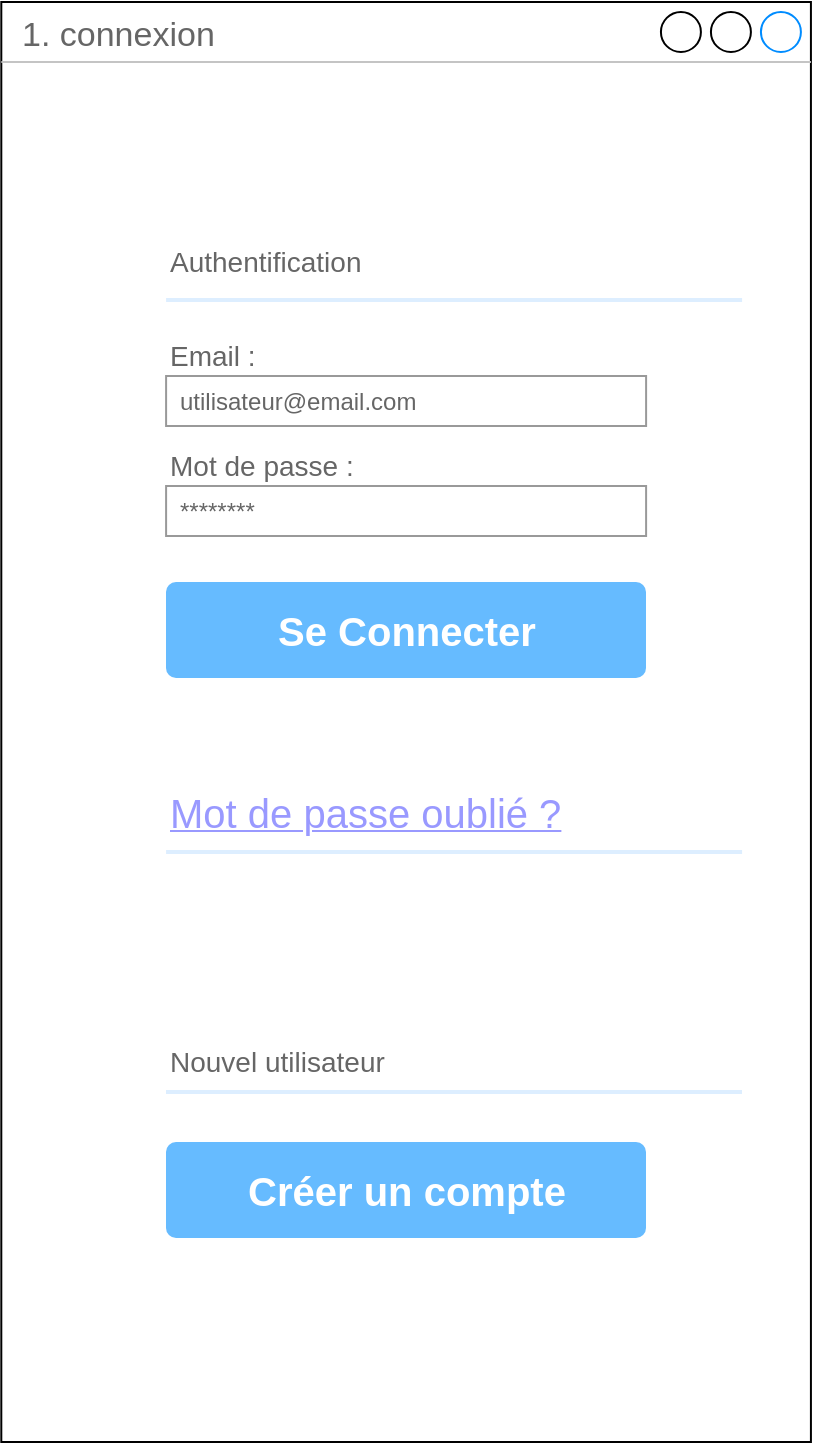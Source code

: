 <mxfile version="15.5.4" type="embed" pages="11"><diagram name="1. connexion" id="2cc2dc42-3aac-f2a9-1cec-7a8b7cbee084"><mxGraphModel dx="1366" dy="794" grid="1" gridSize="10" guides="1" tooltips="1" connect="1" arrows="1" fold="1" page="1" pageScale="1" pageWidth="1100" pageHeight="850" background="none" math="0" shadow="0"><root><mxCell id="0"/><mxCell id="1" parent="0"/><mxCell id="15" value="1. connexion" style="strokeWidth=1;shadow=0;dashed=0;align=center;html=1;shape=mxgraph.mockup.containers.window;align=left;verticalAlign=top;spacingLeft=8;strokeColor2=#008cff;strokeColor3=#c4c4c4;fontColor=#666666;mainText=;fontSize=17;labelBackgroundColor=none;aspect=fixed;" parent="1" vertex="1"><mxGeometry x="323.65" y="10" width="404.81" height="720" as="geometry"/></mxCell><mxCell id="16" value="&lt;font style=&quot;font-size: 14px;&quot;&gt;Authentification&lt;/font&gt;" style="strokeWidth=1;shadow=0;dashed=0;align=center;html=1;shape=mxgraph.mockup.forms.anchor;fontSize=14;fontColor=#666666;align=left;resizeWidth=1;spacingLeft=0;" parent="1" vertex="1"><mxGeometry x="406.05" y="130" width="160" height="20" as="geometry"/></mxCell><mxCell id="17" value="" style="shape=line;strokeColor=#ddeeff;strokeWidth=2;html=1;resizeWidth=1;" parent="1" vertex="1"><mxGeometry x="406.05" y="154" width="288.0" height="10" as="geometry"/></mxCell><mxCell id="18" value="Email :" style="strokeWidth=1;shadow=0;dashed=0;align=center;html=1;shape=mxgraph.mockup.forms.anchor;fontSize=14;fontColor=#666666;align=left;resizeWidth=1;spacingLeft=0;" parent="1" vertex="1"><mxGeometry x="406.05" y="177" width="160" height="20" as="geometry"/></mxCell><mxCell id="19" value="utilisateur@email.com" style="strokeWidth=1;shadow=0;dashed=0;align=center;html=1;shape=mxgraph.mockup.forms.rrect;rSize=0;strokeColor=#999999;fontColor=#666666;align=left;spacingLeft=5;resizeWidth=1;" parent="1" vertex="1"><mxGeometry x="406.05" y="197" width="240" height="25" as="geometry"/></mxCell><mxCell id="20" value="Mot de passe :" style="strokeWidth=1;shadow=0;dashed=0;align=center;html=1;shape=mxgraph.mockup.forms.anchor;fontSize=14;fontColor=#666666;align=left;resizeWidth=1;spacingLeft=0;" parent="1" vertex="1"><mxGeometry x="406.05" y="232" width="160" height="20" as="geometry"/></mxCell><mxCell id="21" value="********" style="strokeWidth=1;shadow=0;dashed=0;align=center;html=1;shape=mxgraph.mockup.forms.rrect;rSize=0;strokeColor=#999999;fontColor=#666666;align=left;spacingLeft=5;resizeWidth=1;" parent="1" vertex="1"><mxGeometry x="406.05" y="252" width="240" height="25" as="geometry"/></mxCell><mxCell id="22" value="&lt;font style=&quot;font-size: 20px&quot;&gt;Se Connecter&lt;/font&gt;" style="strokeWidth=1;shadow=0;dashed=0;align=center;html=1;shape=mxgraph.mockup.forms.rrect;rSize=5;strokeColor=none;fontColor=#ffffff;fillColor=#66bbff;fontSize=16;fontStyle=1;" parent="1" vertex="1"><mxGeometry x="406" y="300" width="240" height="48" as="geometry"/></mxCell><mxCell id="23" value="&lt;font style=&quot;font-size: 20px&quot;&gt;Mot de passe oublié ?&lt;/font&gt;" style="strokeWidth=1;shadow=0;dashed=0;align=center;html=1;shape=mxgraph.mockup.forms.anchor;fontSize=14;fontColor=#9999ff;align=left;spacingLeft=0;fontStyle=4;resizeWidth=1;" parent="1" vertex="1"><mxGeometry x="406.05" y="405" width="240" height="20" as="geometry"/></mxCell><mxCell id="24" value="" style="shape=line;strokeColor=#ddeeff;strokeWidth=2;html=1;resizeWidth=1;" parent="1" vertex="1"><mxGeometry x="406.05" y="430" width="288.0" height="10" as="geometry"/></mxCell><mxCell id="25" value="Nouvel utilisateur" style="strokeWidth=1;shadow=0;dashed=0;align=center;html=1;shape=mxgraph.mockup.forms.anchor;fontSize=14;fontColor=#666666;align=left;spacingLeft=0;resizeWidth=1;" parent="1" vertex="1"><mxGeometry x="406.05" y="530" width="240" height="20" as="geometry"/></mxCell><mxCell id="26" value="&lt;font style=&quot;font-size: 20px&quot;&gt;Créer un compte&lt;/font&gt;" style="strokeWidth=1;shadow=0;dashed=0;align=center;html=1;shape=mxgraph.mockup.forms.rrect;rSize=5;strokeColor=none;fontColor=#ffffff;fillColor=#66bbff;fontSize=16;fontStyle=1;" parent="1" vertex="1"><mxGeometry x="406" y="580" width="240" height="48" as="geometry"/></mxCell><mxCell id="9K-57Y8DtEjR14jrUzWZ-26" value="" style="shape=line;strokeColor=#ddeeff;strokeWidth=2;html=1;resizeWidth=1;" parent="1" vertex="1"><mxGeometry x="406" y="550" width="288.0" height="10" as="geometry"/></mxCell></root></mxGraphModel></diagram><diagram name="1.1 connexion mot de passe oublié" id="4iPZAgOdz_aABJl1WM38"><mxGraphModel dx="1366" dy="794" grid="1" gridSize="10" guides="1" tooltips="1" connect="1" arrows="1" fold="1" page="1" pageScale="1" pageWidth="1100" pageHeight="850" background="none" math="0" shadow="0"><root><mxCell id="VU6T0Y7Y-3jl6aKl-pnd-0"/><mxCell id="VU6T0Y7Y-3jl6aKl-pnd-1" parent="VU6T0Y7Y-3jl6aKl-pnd-0"/><mxCell id="mNFM3v5KTQr4_x_lq6xK-0" value="1.1 connexion mot de passe oublié" style="strokeWidth=1;shadow=0;dashed=0;align=center;html=1;shape=mxgraph.mockup.containers.window;align=left;verticalAlign=top;spacingLeft=8;strokeColor2=#008cff;strokeColor3=#c4c4c4;fontColor=#666666;mainText=;fontSize=17;labelBackgroundColor=none;aspect=fixed;" parent="VU6T0Y7Y-3jl6aKl-pnd-1" vertex="1"><mxGeometry x="323.65" y="10" width="404.81" height="720" as="geometry"/></mxCell><mxCell id="VU6T0Y7Y-3jl6aKl-pnd-3" value="Réinitialisation de votre mot passe" style="strokeWidth=1;shadow=0;dashed=0;align=center;html=1;shape=mxgraph.mockup.forms.anchor;fontSize=14;fontColor=#666666;align=left;resizeWidth=1;spacingLeft=0;" parent="VU6T0Y7Y-3jl6aKl-pnd-1" vertex="1"><mxGeometry x="406.05" y="130" width="160" height="20" as="geometry"/></mxCell><mxCell id="VU6T0Y7Y-3jl6aKl-pnd-4" value="" style="shape=line;strokeColor=#ddeeff;strokeWidth=2;html=1;resizeWidth=1;" parent="VU6T0Y7Y-3jl6aKl-pnd-1" vertex="1"><mxGeometry x="406.05" y="154" width="288.0" height="10" as="geometry"/></mxCell><mxCell id="VU6T0Y7Y-3jl6aKl-pnd-5" value="Email :" style="strokeWidth=1;shadow=0;dashed=0;align=center;html=1;shape=mxgraph.mockup.forms.anchor;fontSize=14;fontColor=#666666;align=left;resizeWidth=1;spacingLeft=0;" parent="VU6T0Y7Y-3jl6aKl-pnd-1" vertex="1"><mxGeometry x="406.05" y="177" width="160" height="20" as="geometry"/></mxCell><mxCell id="VU6T0Y7Y-3jl6aKl-pnd-6" value="utilisateur@email.com" style="strokeWidth=1;shadow=0;dashed=0;align=center;html=1;shape=mxgraph.mockup.forms.rrect;rSize=0;strokeColor=#999999;fontColor=#666666;align=left;spacingLeft=5;resizeWidth=1;" parent="VU6T0Y7Y-3jl6aKl-pnd-1" vertex="1"><mxGeometry x="406.05" y="197" width="249.6" height="26" as="geometry"/></mxCell><mxCell id="VU6T0Y7Y-3jl6aKl-pnd-7" value="Nouveau mot de passe :" style="strokeWidth=1;shadow=0;dashed=0;align=center;html=1;shape=mxgraph.mockup.forms.anchor;fontSize=14;fontColor=#666666;align=left;resizeWidth=1;spacingLeft=0;" parent="VU6T0Y7Y-3jl6aKl-pnd-1" vertex="1"><mxGeometry x="406.05" y="247" width="160" height="21" as="geometry"/></mxCell><mxCell id="VU6T0Y7Y-3jl6aKl-pnd-8" value="********" style="strokeWidth=1;shadow=0;dashed=0;align=center;html=1;shape=mxgraph.mockup.forms.rrect;rSize=0;strokeColor=#999999;fontColor=#666666;align=left;spacingLeft=5;resizeWidth=1;" parent="VU6T0Y7Y-3jl6aKl-pnd-1" vertex="1"><mxGeometry x="406.05" y="267" width="249.23" height="27" as="geometry"/></mxCell><mxCell id="VU6T0Y7Y-3jl6aKl-pnd-9" value="Réinitialiser mot de passe" style="strokeWidth=1;shadow=0;dashed=0;align=center;html=1;shape=mxgraph.mockup.forms.rrect;rSize=5;strokeColor=none;fontColor=#ffffff;fillColor=#66bbff;fontSize=19;fontStyle=1;" parent="VU6T0Y7Y-3jl6aKl-pnd-1" vertex="1"><mxGeometry x="406.05" y="445" width="251.79" height="32" as="geometry"/></mxCell><mxCell id="VU6T0Y7Y-3jl6aKl-pnd-14" value="********" style="strokeWidth=1;shadow=0;dashed=0;align=center;html=1;shape=mxgraph.mockup.forms.rrect;rSize=0;strokeColor=#999999;fontColor=#666666;align=left;spacingLeft=5;resizeWidth=1;" parent="VU6T0Y7Y-3jl6aKl-pnd-1" vertex="1"><mxGeometry x="406.05" y="345" width="249.23" height="27" as="geometry"/></mxCell><mxCell id="VU6T0Y7Y-3jl6aKl-pnd-15" value="Confirmez nouveau mot de passe :" style="strokeWidth=1;shadow=0;dashed=0;align=center;html=1;shape=mxgraph.mockup.forms.anchor;fontSize=14;fontColor=#666666;align=left;resizeWidth=1;spacingLeft=0;" parent="VU6T0Y7Y-3jl6aKl-pnd-1" vertex="1"><mxGeometry x="406.05" y="325" width="160" height="21" as="geometry"/></mxCell></root></mxGraphModel></diagram><diagram name="1.2 connexion création de compte" id="8xFSvD0aIxnqieJJlEq7"><mxGraphModel dx="1366" dy="794" grid="1" gridSize="10" guides="1" tooltips="1" connect="1" arrows="1" fold="1" page="1" pageScale="1" pageWidth="1100" pageHeight="850" background="none" math="0" shadow="0"><root><mxCell id="4bkz7fjgMvuUST8J8lVn-0"/><mxCell id="4bkz7fjgMvuUST8J8lVn-1" parent="4bkz7fjgMvuUST8J8lVn-0"/><mxCell id="Aho17vHZLD1N2PuDT7_U-0" value="1.1 connexion mot de passe oublié" style="strokeWidth=1;shadow=0;dashed=0;align=center;html=1;shape=mxgraph.mockup.containers.window;align=left;verticalAlign=top;spacingLeft=8;strokeColor2=#008cff;strokeColor3=#c4c4c4;fontColor=#666666;mainText=;fontSize=17;labelBackgroundColor=none;aspect=fixed;" parent="4bkz7fjgMvuUST8J8lVn-1" vertex="1"><mxGeometry x="323.64" y="40" width="404.81" height="720" as="geometry"/></mxCell><mxCell id="4bkz7fjgMvuUST8J8lVn-3" value="Création d'un nouveau compte utilisateur" style="strokeWidth=1;shadow=0;dashed=0;align=center;html=1;shape=mxgraph.mockup.forms.anchor;fontSize=14;fontColor=#666666;align=left;resizeWidth=1;spacingLeft=0;" parent="4bkz7fjgMvuUST8J8lVn-1" vertex="1"><mxGeometry x="406.05" y="130" width="160" height="20" as="geometry"/></mxCell><mxCell id="4bkz7fjgMvuUST8J8lVn-4" value="" style="shape=line;strokeColor=#ddeeff;strokeWidth=2;html=1;resizeWidth=1;" parent="4bkz7fjgMvuUST8J8lVn-1" vertex="1"><mxGeometry x="406.05" y="154" width="288.0" height="10" as="geometry"/></mxCell><mxCell id="4bkz7fjgMvuUST8J8lVn-5" value="Email :" style="strokeWidth=1;shadow=0;dashed=0;align=center;html=1;shape=mxgraph.mockup.forms.anchor;fontSize=14;fontColor=#666666;align=left;resizeWidth=1;spacingLeft=0;" parent="4bkz7fjgMvuUST8J8lVn-1" vertex="1"><mxGeometry x="406.05" y="177" width="160" height="20" as="geometry"/></mxCell><mxCell id="4bkz7fjgMvuUST8J8lVn-6" value="utilisateur@email.com" style="strokeWidth=1;shadow=0;dashed=0;align=center;html=1;shape=mxgraph.mockup.forms.rrect;rSize=0;strokeColor=#999999;fontColor=#666666;align=left;spacingLeft=5;resizeWidth=1;" parent="4bkz7fjgMvuUST8J8lVn-1" vertex="1"><mxGeometry x="406.05" y="197" width="240" height="25" as="geometry"/></mxCell><mxCell id="4bkz7fjgMvuUST8J8lVn-7" value="Nom :" style="strokeWidth=1;shadow=0;dashed=0;align=center;html=1;shape=mxgraph.mockup.forms.anchor;fontSize=14;fontColor=#666666;align=left;resizeWidth=1;spacingLeft=0;" parent="4bkz7fjgMvuUST8J8lVn-1" vertex="1"><mxGeometry x="406.05" y="232" width="160" height="20" as="geometry"/></mxCell><mxCell id="4bkz7fjgMvuUST8J8lVn-8" value="Nom_Utilisateur" style="strokeWidth=1;shadow=0;dashed=0;align=center;html=1;shape=mxgraph.mockup.forms.rrect;rSize=0;strokeColor=#999999;fontColor=#666666;align=left;spacingLeft=5;resizeWidth=1;" parent="4bkz7fjgMvuUST8J8lVn-1" vertex="1"><mxGeometry x="406.05" y="252" width="240" height="25" as="geometry"/></mxCell><mxCell id="4bkz7fjgMvuUST8J8lVn-10" value="Prénom_Utilisateur" style="strokeWidth=1;shadow=0;dashed=0;align=center;html=1;shape=mxgraph.mockup.forms.rrect;rSize=0;strokeColor=#999999;fontColor=#666666;align=left;spacingLeft=5;resizeWidth=1;" parent="4bkz7fjgMvuUST8J8lVn-1" vertex="1"><mxGeometry x="406.05" y="310" width="240" height="25" as="geometry"/></mxCell><mxCell id="4bkz7fjgMvuUST8J8lVn-11" value="Prénom :" style="strokeWidth=1;shadow=0;dashed=0;align=center;html=1;shape=mxgraph.mockup.forms.anchor;fontSize=14;fontColor=#666666;align=left;resizeWidth=1;spacingLeft=0;" parent="4bkz7fjgMvuUST8J8lVn-1" vertex="1"><mxGeometry x="406.05" y="290" width="160" height="20" as="geometry"/></mxCell><mxCell id="4bkz7fjgMvuUST8J8lVn-13" value="&lt;font style=&quot;font-size: 20px&quot;&gt;Créer un compte&lt;/font&gt;" style="strokeWidth=1;shadow=0;dashed=0;align=center;html=1;shape=mxgraph.mockup.forms.rrect;rSize=5;strokeColor=none;fontColor=#ffffff;fillColor=#66bbff;fontSize=16;fontStyle=1;" parent="4bkz7fjgMvuUST8J8lVn-1" vertex="1"><mxGeometry x="406.05" y="570" width="235" height="47" as="geometry"/></mxCell><mxCell id="4bkz7fjgMvuUST8J8lVn-15" value="********" style="strokeWidth=1;shadow=0;dashed=0;align=center;html=1;shape=mxgraph.mockup.forms.rrect;rSize=0;strokeColor=#999999;fontColor=#666666;align=left;spacingLeft=5;resizeWidth=1;" parent="4bkz7fjgMvuUST8J8lVn-1" vertex="1"><mxGeometry x="406.05" y="426.5" width="240" height="25" as="geometry"/></mxCell><mxCell id="4bkz7fjgMvuUST8J8lVn-16" value="Confirmez mot de passe :" style="strokeWidth=1;shadow=0;dashed=0;align=center;html=1;shape=mxgraph.mockup.forms.anchor;fontSize=14;fontColor=#666666;align=left;resizeWidth=1;spacingLeft=0;" parent="4bkz7fjgMvuUST8J8lVn-1" vertex="1"><mxGeometry x="406.05" y="406.5" width="160" height="20" as="geometry"/></mxCell><mxCell id="4bkz7fjgMvuUST8J8lVn-17" value="********" style="strokeWidth=1;shadow=0;dashed=0;align=center;html=1;shape=mxgraph.mockup.forms.rrect;rSize=0;strokeColor=#999999;fontColor=#666666;align=left;spacingLeft=5;resizeWidth=1;" parent="4bkz7fjgMvuUST8J8lVn-1" vertex="1"><mxGeometry x="406.05" y="368.5" width="240" height="25" as="geometry"/></mxCell><mxCell id="4bkz7fjgMvuUST8J8lVn-18" value="Mot de passe :" style="strokeWidth=1;shadow=0;dashed=0;align=center;html=1;shape=mxgraph.mockup.forms.anchor;fontSize=14;fontColor=#666666;align=left;resizeWidth=1;spacingLeft=0;" parent="4bkz7fjgMvuUST8J8lVn-1" vertex="1"><mxGeometry x="406.05" y="348.5" width="160" height="20" as="geometry"/></mxCell><mxCell id="deZI9XHjXmOvTDK64Z3D-6" value="Élève" style="shape=ellipse;rSize=0;fillColor=#eeeeee;strokeColor=#999999;gradientColor=#cccccc;html=1;align=left;spacingLeft=4;fontSize=17;fontColor=#666666;labelPosition=right;" parent="4bkz7fjgMvuUST8J8lVn-1" vertex="1"><mxGeometry x="414.05" y="487.5" width="15" height="15" as="geometry"/></mxCell><mxCell id="deZI9XHjXmOvTDK64Z3D-7" value="Tuteur" style="shape=ellipse;rSize=0;fillColor=#eeeeee;strokeColor=#999999;gradientColor=#cccccc;html=1;align=left;spacingLeft=4;fontSize=17;fontColor=#666666;labelPosition=right;" parent="4bkz7fjgMvuUST8J8lVn-1" vertex="1"><mxGeometry x="414.05" y="517.5" width="15" height="15" as="geometry"/></mxCell></root></mxGraphModel></diagram><diagram name="2. tableau de bord" id="iXh7SlRufSBfUGD5yu6K"><mxGraphModel dx="1366" dy="794" grid="1" gridSize="10" guides="1" tooltips="1" connect="1" arrows="1" fold="1" page="1" pageScale="1" pageWidth="1100" pageHeight="850" background="none" math="0" shadow="0"><root><mxCell id="nj5yZ6E_mY4URYtarcAv-0"/><mxCell id="nj5yZ6E_mY4URYtarcAv-1" parent="nj5yZ6E_mY4URYtarcAv-0"/><mxCell id="dlmd5ZFg3xpV6fmveLe_-0" value="2. tableau de bord" style="strokeWidth=1;shadow=0;dashed=0;align=center;html=1;shape=mxgraph.mockup.containers.window;align=left;verticalAlign=top;spacingLeft=8;strokeColor2=#008cff;strokeColor3=#c4c4c4;fontColor=#666666;mainText=;fontSize=17;labelBackgroundColor=none;aspect=fixed;" parent="nj5yZ6E_mY4URYtarcAv-1" vertex="1"><mxGeometry x="323.64" y="40" width="404.81" height="720" as="geometry"/></mxCell><mxCell id="nj5yZ6E_mY4URYtarcAv-28" value="&lt;div&gt;&lt;span style=&quot;color: rgb(102 , 102 , 102) ; font-size: 17px&quot;&gt;- tâche n°1&lt;/span&gt;&lt;/div&gt;&lt;span style=&quot;color: rgb(102 , 102 , 102) ; font-size: 17px&quot;&gt;&lt;div&gt;&lt;span&gt;- tâche n°2&lt;/span&gt;&lt;/div&gt;&lt;/span&gt;&lt;span style=&quot;color: rgb(102 , 102 , 102) ; font-size: 17px&quot;&gt;&lt;div&gt;&lt;span&gt;- tâche n°3&lt;/span&gt;&lt;/div&gt;&lt;/span&gt;" style="strokeWidth=1;shadow=0;dashed=0;align=center;html=1;shape=mxgraph.mockup.forms.rrect;rSize=0;strokeColor=#999999;fillColor=#ffffff;" parent="nj5yZ6E_mY4URYtarcAv-1" vertex="1"><mxGeometry x="368.02" y="230" width="318.75" height="140" as="geometry"/></mxCell><mxCell id="nj5yZ6E_mY4URYtarcAv-29" value="Récapitulatif des tâches" style="strokeWidth=1;shadow=0;dashed=0;align=center;html=1;shape=mxgraph.mockup.forms.rrect;rSize=0;strokeColor=#999999;fontColor=#008cff;fontSize=17;fillColor=#ffffff;resizeWidth=1;" parent="nj5yZ6E_mY4URYtarcAv-28" vertex="1"><mxGeometry width="318.75" height="30" relative="1" as="geometry"/></mxCell><mxCell id="nj5yZ6E_mY4URYtarcAv-30" value="" style="strokeWidth=1;shadow=0;dashed=0;align=center;html=1;shape=mxgraph.mockup.forms.anchor;fontSize=17;fontColor=#666666;align=left;spacingLeft=5;resizeWidth=1;" parent="nj5yZ6E_mY4URYtarcAv-28" vertex="1"><mxGeometry width="318.75" height="20" relative="1" as="geometry"><mxPoint y="30" as="offset"/></mxGeometry></mxCell><mxCell id="nj5yZ6E_mY4URYtarcAv-39" value="&lt;span style=&quot;color: rgb(102 , 102 , 102) ; font-size: 17px ; text-align: left&quot;&gt;- date n°1 : évènement n°1&lt;br&gt;&lt;/span&gt;&lt;span style=&quot;color: rgb(102 , 102 , 102) ; font-size: 17px ; text-align: left&quot;&gt;- date n°2 : évènement n°2&lt;br&gt;&lt;/span&gt;&lt;span style=&quot;color: rgb(102 , 102 , 102) ; font-size: 17px ; text-align: left&quot;&gt;- date n°3 : évènement n°3&lt;br&gt;&lt;/span&gt;&lt;span style=&quot;color: rgb(102 , 102 , 102) ; font-size: 17px ; text-align: left&quot;&gt;- date n°4 : évènement n°4&lt;br&gt;&lt;/span&gt;&lt;span style=&quot;color: rgb(102 , 102 , 102) ; font-size: 17px ; text-align: left&quot;&gt;- date n°5 : évènement n°5&lt;/span&gt;&lt;span style=&quot;color: rgb(102 , 102 , 102) ; font-size: 17px ; text-align: left&quot;&gt;&lt;br&gt;&lt;/span&gt;" style="strokeWidth=1;shadow=0;dashed=0;align=center;html=1;shape=mxgraph.mockup.forms.rrect;rSize=0;strokeColor=#999999;fillColor=#ffffff;" parent="nj5yZ6E_mY4URYtarcAv-1" vertex="1"><mxGeometry x="368.02" y="480" width="318.75" height="170" as="geometry"/></mxCell><mxCell id="nj5yZ6E_mY4URYtarcAv-40" value="Liste des évènements prochains" style="strokeWidth=1;shadow=0;dashed=0;align=center;html=1;shape=mxgraph.mockup.forms.rrect;rSize=0;strokeColor=#999999;fontColor=#008cff;fontSize=17;fillColor=#ffffff;resizeWidth=1;" parent="nj5yZ6E_mY4URYtarcAv-39" vertex="1"><mxGeometry width="318.75" height="30" relative="1" as="geometry"/></mxCell><mxCell id="nj5yZ6E_mY4URYtarcAv-47" value="Nombre de Messages non lus : X" style="strokeWidth=1;shadow=0;dashed=0;align=center;html=1;shape=mxgraph.mockup.text.textBox;fontColor=#666666;align=left;fontSize=17;spacingLeft=4;spacingTop=-3;strokeColor=#666666;mainText=" parent="nj5yZ6E_mY4URYtarcAv-1" vertex="1"><mxGeometry x="367.395" y="99" width="320" height="30" as="geometry"/></mxCell><mxCell id="g4JBPiWxoflAO1-HNlbs-0" value="&lt;span style=&quot;font-size: 20px;&quot;&gt;Gestionnaire de tâches&lt;/span&gt;" style="strokeWidth=1;shadow=0;dashed=0;align=center;html=1;shape=mxgraph.mockup.forms.rrect;rSize=5;strokeColor=none;fontColor=#ffffff;fillColor=#66bbff;fontSize=20;fontStyle=1;" parent="nj5yZ6E_mY4URYtarcAv-1" vertex="1"><mxGeometry x="366.04" y="385" width="322.71" height="50" as="geometry"/></mxCell><mxCell id="g4JBPiWxoflAO1-HNlbs-1" value="&lt;span style=&quot;font-size: 20px;&quot;&gt;Calendrier&lt;/span&gt;" style="strokeWidth=1;shadow=0;dashed=0;align=center;html=1;shape=mxgraph.mockup.forms.rrect;rSize=5;strokeColor=none;fontColor=#ffffff;fillColor=#66bbff;fontSize=20;fontStyle=1;" parent="nj5yZ6E_mY4URYtarcAv-1" vertex="1"><mxGeometry x="367.415" y="660" width="319.96" height="50" as="geometry"/></mxCell><mxCell id="g4JBPiWxoflAO1-HNlbs-2" value="&lt;span style=&quot;font-size: 20px;&quot;&gt;Chat&lt;/span&gt;" style="strokeWidth=1;shadow=0;dashed=0;align=center;html=1;shape=mxgraph.mockup.forms.rrect;rSize=5;strokeColor=none;fontColor=#ffffff;fillColor=#66bbff;fontSize=20;fontStyle=1;" parent="nj5yZ6E_mY4URYtarcAv-1" vertex="1"><mxGeometry x="367.395" y="139" width="320" height="40" as="geometry"/></mxCell></root></mxGraphModel></diagram><diagram name="3.0.1 chat - accéder historique de conversation" id="VlyIOOywkk0c5qDVXT3I"><mxGraphModel dx="1366" dy="794" grid="1" gridSize="10" guides="1" tooltips="1" connect="1" arrows="1" fold="1" page="1" pageScale="1" pageWidth="1100" pageHeight="850" background="none" math="0" shadow="0"><root><mxCell id="AkllYCs8sCAKixBuuAVC-0"/><mxCell id="AkllYCs8sCAKixBuuAVC-1" parent="AkllYCs8sCAKixBuuAVC-0"/><mxCell id="F4wcy4h1R8WDaGpGN8Lb-0" value="3.0.1 chat - accéder historique de conversation" style="strokeWidth=1;shadow=0;dashed=0;align=center;html=1;shape=mxgraph.mockup.containers.window;align=left;verticalAlign=top;spacingLeft=8;strokeColor2=#008cff;strokeColor3=#c4c4c4;fontColor=#666666;mainText=;fontSize=17;labelBackgroundColor=none;aspect=fixed;" parent="AkllYCs8sCAKixBuuAVC-1" vertex="1"><mxGeometry x="323.64" y="40" width="404.81" height="720" as="geometry"/></mxCell><mxCell id="AkllYCs8sCAKixBuuAVC-20" value="" style="strokeWidth=1;shadow=0;dashed=0;align=center;html=1;shape=mxgraph.mockup.rrect;rSize=10;strokeColor=#666666;" parent="AkllYCs8sCAKixBuuAVC-1" vertex="1"><mxGeometry x="323.64" y="70" width="406.36" height="70" as="geometry"/></mxCell><mxCell id="AkllYCs8sCAKixBuuAVC-21" value="&lt;font face=&quot;Open Sans&quot; data-font-src=&quot;https://fonts.googleapis.com/css?family=Open+Sans&quot;&gt;Chat 2&lt;/font&gt;" style="strokeColor=inherit;fillColor=inherit;gradientColor=inherit;strokeWidth=1;shadow=0;dashed=0;align=center;html=1;shape=mxgraph.mockup.rrect;rSize=0;fontSize=17;fontColor=#666666;fontStyle=1;resizeWidth=1;" parent="AkllYCs8sCAKixBuuAVC-20" vertex="1"><mxGeometry width="406.36" height="70" relative="1" as="geometry"><mxPoint y="70" as="offset"/></mxGeometry></mxCell><mxCell id="AkllYCs8sCAKixBuuAVC-22" value="&lt;font face=&quot;Open Sans&quot; data-font-src=&quot;https://fonts.googleapis.com/css?family=Open+Sans&quot;&gt;Chat 3&lt;/font&gt;" style="strokeColor=inherit;fillColor=inherit;gradientColor=inherit;strokeWidth=1;shadow=0;dashed=0;align=center;html=1;shape=mxgraph.mockup.rrect;rSize=0;fontSize=17;fontColor=#666666;fontStyle=1;resizeWidth=1;" parent="AkllYCs8sCAKixBuuAVC-20" vertex="1"><mxGeometry width="406.36" height="70" relative="1" as="geometry"><mxPoint y="140" as="offset"/></mxGeometry></mxCell><mxCell id="AkllYCs8sCAKixBuuAVC-23" value="&lt;font face=&quot;Open Sans&quot; data-font-src=&quot;https://fonts.googleapis.com/css?family=Open+Sans&quot;&gt;Chat 4&lt;/font&gt;" style="strokeColor=inherit;fillColor=inherit;gradientColor=inherit;strokeWidth=1;shadow=0;dashed=0;align=center;html=1;shape=mxgraph.mockup.bottomButton;rSize=10;fontSize=17;fontColor=#666666;fontStyle=1;resizeWidth=1;" parent="AkllYCs8sCAKixBuuAVC-20" vertex="1"><mxGeometry y="1" width="406.36" height="70" relative="1" as="geometry"><mxPoint y="140" as="offset"/></mxGeometry></mxCell><mxCell id="AkllYCs8sCAKixBuuAVC-24" value="&lt;font face=&quot;Open Sans&quot; data-font-src=&quot;https://fonts.googleapis.com/css?family=Open+Sans&quot;&gt;Jean Dupont&lt;/font&gt;" style="strokeWidth=1;shadow=0;dashed=0;align=center;html=1;shape=mxgraph.mockup.topButton;rSize=10;fontSize=17;fontColor=#ffffff;fontStyle=1;fillColor=#66BBFF;strokeColor=#66BBFF;resizeWidth=1;" parent="AkllYCs8sCAKixBuuAVC-20" vertex="1"><mxGeometry width="406.36" height="70" relative="1" as="geometry"/></mxCell><mxCell id="J5QLljel0uLwjayjmN19-1" value="" style="verticalLabelPosition=bottom;shadow=0;dashed=0;align=center;html=1;verticalAlign=top;strokeWidth=1;shape=mxgraph.mockup.containers.userMale;strokeColor=#666666;strokeColor2=#008cff;rounded=0;fontFamily=Open Sans;fontSource=https%3A%2F%2Ffonts.googleapis.com%2Fcss%3Ffamily%3DOpen%2BSans;fontSize=14;fontColor=#B5B5B5;fillColor=none;gradientColor=none;" parent="AkllYCs8sCAKixBuuAVC-20" vertex="1"><mxGeometry x="26.36" y="20" width="30" height="30" as="geometry"/></mxCell><mxCell id="AkllYCs8sCAKixBuuAVC-28" value="" style="group;fillColor=default;container=0;" parent="AkllYCs8sCAKixBuuAVC-1" vertex="1" connectable="0"><mxGeometry x="504.32" y="377.5" width="45" height="45" as="geometry"/></mxCell><mxCell id="AkllYCs8sCAKixBuuAVC-27" value="" style="ellipse;whiteSpace=wrap;html=1;aspect=fixed;fontColor=#000000;fillColor=#66BBFF;strokeColor=#757575;" parent="AkllYCs8sCAKixBuuAVC-1" vertex="1"><mxGeometry x="504.32" y="377.5" width="45" height="45" as="geometry"/></mxCell><mxCell id="AkllYCs8sCAKixBuuAVC-25" value="" style="shape=cross;whiteSpace=wrap;html=1;fontColor=#000000;strokeColor=none;" parent="AkllYCs8sCAKixBuuAVC-1" vertex="1"><mxGeometry x="511.82" y="385" width="30" height="30" as="geometry"/></mxCell><mxCell id="Fg0x8FaQ1h9zl6P2UYrT-0" value="" style="ellipse;whiteSpace=wrap;html=1;aspect=fixed;fontColor=#000000;fillColor=#66BBFF;strokeColor=#757575;" parent="AkllYCs8sCAKixBuuAVC-1" vertex="1"><mxGeometry x="504.32" y="680" width="45" height="45" as="geometry"/></mxCell><mxCell id="Fg0x8FaQ1h9zl6P2UYrT-1" value="" style="shape=cross;whiteSpace=wrap;html=1;fontColor=#000000;strokeColor=none;rotation=45;" parent="AkllYCs8sCAKixBuuAVC-1" vertex="1"><mxGeometry x="511.82" y="687.5" width="30" height="30" as="geometry"/></mxCell></root></mxGraphModel></diagram><diagram name="3.0.2 chat - discussion instantanée" id="J0nqLwgfr7NFoegI1iYm"><mxGraphModel dx="1366" dy="794" grid="1" gridSize="10" guides="1" tooltips="1" connect="1" arrows="1" fold="1" page="1" pageScale="1" pageWidth="1100" pageHeight="850" background="none" math="0" shadow="0"><root><mxCell id="7ok_PlazcmkRJek2clCr-0"/><mxCell id="7ok_PlazcmkRJek2clCr-1" parent="7ok_PlazcmkRJek2clCr-0"/><mxCell id="7ok_PlazcmkRJek2clCr-2" value="3.0.2 chat - discussion instantanée" style="strokeWidth=1;shadow=0;dashed=0;align=center;html=1;shape=mxgraph.mockup.containers.window;align=left;verticalAlign=top;spacingLeft=8;strokeColor2=#008cff;strokeColor3=#c4c4c4;fontColor=#666666;mainText=;fontSize=17;labelBackgroundColor=none;aspect=fixed;" parent="7ok_PlazcmkRJek2clCr-1" vertex="1"><mxGeometry x="323.64" y="40" width="404.81" height="720" as="geometry"/></mxCell><mxCell id="7ok_PlazcmkRJek2clCr-11" value="&lt;font data-font-src=&quot;https://fonts.googleapis.com/css?family=Open+Sans&quot; face=&quot;Open Sans&quot;&gt;Jean Dupont&lt;br&gt;&lt;br&gt;Message 1&lt;/font&gt;" style="rounded=1;whiteSpace=wrap;html=1;shadow=0;fontColor=#000000;strokeColor=#757575;fillColor=#99CFFF;gradientColor=none;arcSize=32;" parent="7ok_PlazcmkRJek2clCr-1" vertex="1"><mxGeometry x="376.37" y="140" width="185.45" height="60" as="geometry"/></mxCell><mxCell id="7ok_PlazcmkRJek2clCr-12" value="&lt;font data-font-src=&quot;https://fonts.googleapis.com/css?family=Open+Sans&quot; face=&quot;Open Sans&quot; style=&quot;font-size: 12px&quot;&gt;Utilisateur&lt;br&gt;&lt;br&gt;Message 2&lt;/font&gt;" style="rounded=1;whiteSpace=wrap;html=1;shadow=0;fontColor=#333333;strokeColor=#666666;fillColor=#f5f5f5;arcSize=32;fontSize=9;" parent="7ok_PlazcmkRJek2clCr-1" vertex="1"><mxGeometry x="511.82" y="240" width="200" height="65" as="geometry"/></mxCell><mxCell id="7ok_PlazcmkRJek2clCr-13" value="&lt;font data-font-src=&quot;https://fonts.googleapis.com/css?family=Open+Sans&quot; face=&quot;Open Sans&quot; style=&quot;font-size: 12px&quot;&gt;Utilisateur&lt;br&gt;&lt;br&gt;Message 3&lt;/font&gt;" style="rounded=1;whiteSpace=wrap;html=1;shadow=0;fontColor=#333333;strokeColor=#666666;fillColor=#f5f5f5;arcSize=32;fontSize=9;" parent="7ok_PlazcmkRJek2clCr-1" vertex="1"><mxGeometry x="511.82" y="366" width="200" height="65" as="geometry"/></mxCell><mxCell id="7ok_PlazcmkRJek2clCr-14" value="&lt;font style=&quot;font-size: 14px&quot; color=&quot;#b5b5b5&quot;&gt;Votre texte ici&lt;/font&gt;" style="rounded=1;whiteSpace=wrap;html=1;shadow=0;fontFamily=Open Sans;fontSource=https%3A%2F%2Ffonts.googleapis.com%2Fcss%3Ffamily%3DOpen%2BSans;fontColor=#000000;strokeColor=#B5B5B5;fillColor=none;gradientColor=none;" parent="7ok_PlazcmkRJek2clCr-1" vertex="1"><mxGeometry x="350" y="566.5" width="360" height="100" as="geometry"/></mxCell><mxCell id="7ok_PlazcmkRJek2clCr-15" value="" style="verticalLabelPosition=bottom;shadow=0;dashed=0;align=center;html=1;verticalAlign=top;strokeWidth=1;shape=mxgraph.mockup.containers.userMale;strokeColor=#666666;strokeColor2=#008cff;rounded=0;fontFamily=Open Sans;fontSource=https%3A%2F%2Ffonts.googleapis.com%2Fcss%3Ffamily%3DOpen%2BSans;fontSize=14;fontColor=#B5B5B5;fillColor=none;gradientColor=none;" parent="7ok_PlazcmkRJek2clCr-1" vertex="1"><mxGeometry x="340.27" y="140" width="30" height="30" as="geometry"/></mxCell><mxCell id="7ok_PlazcmkRJek2clCr-16" value="" style="verticalLabelPosition=bottom;verticalAlign=top;html=1;shape=mxgraph.basic.tick;rounded=0;shadow=0;fontFamily=Open Sans;fontSource=https%3A%2F%2Ffonts.googleapis.com%2Fcss%3Ffamily%3DOpen%2BSans;fontSize=14;strokeColor=#82b366;fillColor=#67AB9F;aspect=fixed;" parent="7ok_PlazcmkRJek2clCr-1" vertex="1"><mxGeometry x="692.82" y="412" width="12" height="14.1" as="geometry"/></mxCell><mxCell id="7ok_PlazcmkRJek2clCr-17" value="" style="verticalLabelPosition=bottom;verticalAlign=top;html=1;shape=mxgraph.basic.tick;rounded=0;shadow=0;fontFamily=Open Sans;fontSource=https%3A%2F%2Ffonts.googleapis.com%2Fcss%3Ffamily%3DOpen%2BSans;fontSize=14;strokeColor=#82b366;fillColor=#67AB9F;aspect=fixed;" parent="7ok_PlazcmkRJek2clCr-1" vertex="1"><mxGeometry x="691.82" y="286" width="12" height="14.1" as="geometry"/></mxCell><mxCell id="7ok_PlazcmkRJek2clCr-18" value="4/12/2021 2:11:59" style="text;html=1;strokeColor=none;fillColor=none;align=center;verticalAlign=middle;whiteSpace=wrap;rounded=0;shadow=0;fontFamily=Open Sans;fontSource=https%3A%2F%2Ffonts.googleapis.com%2Fcss%3Ffamily%3DOpen%2BSans;fontSize=7;fontColor=#808080;aspect=fixed;" parent="7ok_PlazcmkRJek2clCr-1" vertex="1"><mxGeometry x="495.82" y="412" width="130" height="30" as="geometry"/></mxCell><mxCell id="7ok_PlazcmkRJek2clCr-19" value="3/12/2021 5:11:59" style="text;html=1;strokeColor=none;fillColor=none;align=center;verticalAlign=middle;whiteSpace=wrap;rounded=0;shadow=0;fontFamily=Open Sans;fontSource=https%3A%2F%2Ffonts.googleapis.com%2Fcss%3Ffamily%3DOpen%2BSans;fontSize=7;fontColor=#808080;aspect=fixed;" parent="7ok_PlazcmkRJek2clCr-1" vertex="1"><mxGeometry x="495.82" y="286" width="130" height="30" as="geometry"/></mxCell><mxCell id="7ok_PlazcmkRJek2clCr-20" value="3/12/2021 2:11:59" style="text;html=1;strokeColor=none;fillColor=none;align=center;verticalAlign=middle;whiteSpace=wrap;rounded=0;shadow=0;fontFamily=Open Sans;fontSource=https%3A%2F%2Ffonts.googleapis.com%2Fcss%3Ffamily%3DOpen%2BSans;fontSize=7;fontColor=#4D4D4D;" parent="7ok_PlazcmkRJek2clCr-1" vertex="1"><mxGeometry x="361.82" y="180" width="130" height="30" as="geometry"/></mxCell><mxCell id="7ok_PlazcmkRJek2clCr-21" value="&lt;span style=&quot;font-size: 17px&quot;&gt;Envoyer&lt;/span&gt;" style="strokeWidth=1;shadow=0;dashed=0;align=center;html=1;shape=mxgraph.mockup.forms.rrect;rSize=5;strokeColor=none;fontColor=#ffffff;fillColor=#66bbff;fontSize=16;fontStyle=1;" parent="7ok_PlazcmkRJek2clCr-1" vertex="1"><mxGeometry x="350" y="680" width="360" height="60" as="geometry"/></mxCell><mxCell id="7ok_PlazcmkRJek2clCr-24" value="&lt;font data-font-src=&quot;https://fonts.googleapis.com/css?family=Open+Sans&quot; face=&quot;Open Sans&quot;&gt;Jean Dupont&lt;br&gt;&lt;br&gt;Message 4&lt;/font&gt;" style="rounded=1;whiteSpace=wrap;html=1;shadow=0;fontColor=#000000;strokeColor=#757575;fillColor=#99CFFF;gradientColor=none;arcSize=32;" parent="7ok_PlazcmkRJek2clCr-1" vertex="1"><mxGeometry x="376.37" y="470" width="185.45" height="60" as="geometry"/></mxCell><mxCell id="7ok_PlazcmkRJek2clCr-25" value="" style="verticalLabelPosition=bottom;shadow=0;dashed=0;align=center;html=1;verticalAlign=top;strokeWidth=1;shape=mxgraph.mockup.containers.userMale;strokeColor=#666666;strokeColor2=#008cff;rounded=0;fontFamily=Open Sans;fontSource=https%3A%2F%2Ffonts.googleapis.com%2Fcss%3Ffamily%3DOpen%2BSans;fontSize=14;fontColor=#B5B5B5;fillColor=none;gradientColor=none;" parent="7ok_PlazcmkRJek2clCr-1" vertex="1"><mxGeometry x="340.27" y="470" width="30" height="30" as="geometry"/></mxCell><mxCell id="7ok_PlazcmkRJek2clCr-26" value="5/12/2021 2:11:59" style="text;html=1;strokeColor=none;fillColor=none;align=center;verticalAlign=middle;whiteSpace=wrap;rounded=0;shadow=0;fontFamily=Open Sans;fontSource=https%3A%2F%2Ffonts.googleapis.com%2Fcss%3Ffamily%3DOpen%2BSans;fontSize=7;fontColor=#4D4D4D;" parent="7ok_PlazcmkRJek2clCr-1" vertex="1"><mxGeometry x="360" y="510" width="130" height="30" as="geometry"/></mxCell><mxCell id="7ok_PlazcmkRJek2clCr-27" value="" style="strokeWidth=1;shadow=0;dashed=0;align=center;html=1;shape=mxgraph.mockup.rrect;rSize=10;strokeColor=#666666;" parent="7ok_PlazcmkRJek2clCr-1" vertex="1"><mxGeometry x="323.64" y="70" width="406.36" height="50" as="geometry"/></mxCell><mxCell id="7ok_PlazcmkRJek2clCr-28" value="&lt;font face=&quot;Open Sans&quot; data-font-src=&quot;https://fonts.googleapis.com/css?family=Open+Sans&quot;&gt;Jean D.&lt;/font&gt;" style="strokeWidth=1;shadow=0;dashed=0;align=center;html=1;shape=mxgraph.mockup.topButton;rSize=10;fontSize=17;fontColor=#ffffff;fontStyle=1;fillColor=#66BBFF;strokeColor=#66BBFF;resizeWidth=1;" parent="7ok_PlazcmkRJek2clCr-27" vertex="1"><mxGeometry width="406.36" height="50" relative="1" as="geometry"/></mxCell><mxCell id="eie668HHP5Hj0oYqlElS-0" value="" style="shape=corner;whiteSpace=wrap;html=1;fontSize=7;align=center;rotation=-45;dx=10;dy=9;" parent="7ok_PlazcmkRJek2clCr-27" vertex="1"><mxGeometry x="20.59" y="13.96" width="22.07" height="22.07" as="geometry"/></mxCell></root></mxGraphModel></diagram><diagram name="3.1 chat - ajouter un contact" id="dT-OjuukUvPTlzSOu8Sj"><mxGraphModel dx="1366" dy="794" grid="1" gridSize="10" guides="1" tooltips="1" connect="1" arrows="1" fold="1" page="1" pageScale="1" pageWidth="1100" pageHeight="850" background="none" math="0" shadow="0"><root><mxCell id="agRC5baispi6ywvx3zUz-0"/><mxCell id="agRC5baispi6ywvx3zUz-1" parent="agRC5baispi6ywvx3zUz-0"/><mxCell id="agRC5baispi6ywvx3zUz-2" value="3.0.1 chat - accéder historique de conversation" style="strokeWidth=1;shadow=0;dashed=0;align=center;html=1;shape=mxgraph.mockup.containers.window;align=left;verticalAlign=top;spacingLeft=8;strokeColor2=#008cff;strokeColor3=#c4c4c4;fontColor=#666666;mainText=;fontSize=17;labelBackgroundColor=none;aspect=fixed;" parent="agRC5baispi6ywvx3zUz-1" vertex="1"><mxGeometry x="323.64" y="40" width="404.81" height="720" as="geometry"/></mxCell><mxCell id="agRC5baispi6ywvx3zUz-3" value="" style="strokeWidth=1;shadow=0;dashed=0;align=center;html=1;shape=mxgraph.mockup.rrect;rSize=10;strokeColor=#666666;" parent="agRC5baispi6ywvx3zUz-1" vertex="1"><mxGeometry x="323.64" y="70" width="406.36" height="70" as="geometry"/></mxCell><mxCell id="agRC5baispi6ywvx3zUz-4" value="&lt;font face=&quot;Open Sans&quot; data-font-src=&quot;https://fonts.googleapis.com/css?family=Open+Sans&quot;&gt;Chat 2&lt;/font&gt;" style="strokeColor=inherit;fillColor=inherit;gradientColor=inherit;strokeWidth=1;shadow=0;dashed=0;align=center;html=1;shape=mxgraph.mockup.rrect;rSize=0;fontSize=17;fontColor=#666666;fontStyle=1;resizeWidth=1;" parent="agRC5baispi6ywvx3zUz-3" vertex="1"><mxGeometry width="406.36" height="70" relative="1" as="geometry"><mxPoint y="70" as="offset"/></mxGeometry></mxCell><mxCell id="agRC5baispi6ywvx3zUz-5" value="&lt;font face=&quot;Open Sans&quot; data-font-src=&quot;https://fonts.googleapis.com/css?family=Open+Sans&quot;&gt;Chat 3&lt;/font&gt;" style="strokeColor=inherit;fillColor=inherit;gradientColor=inherit;strokeWidth=1;shadow=0;dashed=0;align=center;html=1;shape=mxgraph.mockup.rrect;rSize=0;fontSize=17;fontColor=#666666;fontStyle=1;resizeWidth=1;" parent="agRC5baispi6ywvx3zUz-3" vertex="1"><mxGeometry width="406.36" height="70" relative="1" as="geometry"><mxPoint y="140" as="offset"/></mxGeometry></mxCell><mxCell id="agRC5baispi6ywvx3zUz-6" value="&lt;font face=&quot;Open Sans&quot; data-font-src=&quot;https://fonts.googleapis.com/css?family=Open+Sans&quot;&gt;Chat 4&lt;/font&gt;" style="strokeColor=inherit;fillColor=inherit;gradientColor=inherit;strokeWidth=1;shadow=0;dashed=0;align=center;html=1;shape=mxgraph.mockup.bottomButton;rSize=10;fontSize=17;fontColor=#666666;fontStyle=1;resizeWidth=1;" parent="agRC5baispi6ywvx3zUz-3" vertex="1"><mxGeometry y="1" width="406.36" height="70" relative="1" as="geometry"><mxPoint y="140" as="offset"/></mxGeometry></mxCell><mxCell id="agRC5baispi6ywvx3zUz-7" value="&lt;font face=&quot;Open Sans&quot; data-font-src=&quot;https://fonts.googleapis.com/css?family=Open+Sans&quot;&gt;Jean Dupont&lt;/font&gt;" style="strokeWidth=1;shadow=0;dashed=0;align=center;html=1;shape=mxgraph.mockup.topButton;rSize=10;fontSize=17;fontColor=#ffffff;fontStyle=1;fillColor=#66BBFF;strokeColor=#66BBFF;resizeWidth=1;" parent="agRC5baispi6ywvx3zUz-3" vertex="1"><mxGeometry width="406.36" height="70" relative="1" as="geometry"/></mxCell><mxCell id="agRC5baispi6ywvx3zUz-8" value="" style="verticalLabelPosition=bottom;shadow=0;dashed=0;align=center;html=1;verticalAlign=top;strokeWidth=1;shape=mxgraph.mockup.containers.userMale;strokeColor=#666666;strokeColor2=#008cff;rounded=0;fontFamily=Open Sans;fontSource=https%3A%2F%2Ffonts.googleapis.com%2Fcss%3Ffamily%3DOpen%2BSans;fontSize=14;fontColor=#B5B5B5;fillColor=none;gradientColor=none;" parent="agRC5baispi6ywvx3zUz-3" vertex="1"><mxGeometry x="26.36" y="20" width="30" height="30" as="geometry"/></mxCell><mxCell id="agRC5baispi6ywvx3zUz-9" value="" style="group;fillColor=default;container=0;" parent="agRC5baispi6ywvx3zUz-1" vertex="1" connectable="0"><mxGeometry x="504.32" y="377.5" width="45" height="45" as="geometry"/></mxCell><mxCell id="agRC5baispi6ywvx3zUz-10" value="" style="ellipse;whiteSpace=wrap;html=1;aspect=fixed;fontColor=#000000;fillColor=#66BBFF;strokeColor=#757575;" parent="agRC5baispi6ywvx3zUz-1" vertex="1"><mxGeometry x="504.32" y="377.5" width="45" height="45" as="geometry"/></mxCell><mxCell id="agRC5baispi6ywvx3zUz-11" value="" style="shape=cross;whiteSpace=wrap;html=1;fontColor=#000000;strokeColor=none;" parent="agRC5baispi6ywvx3zUz-1" vertex="1"><mxGeometry x="511.82" y="385" width="30" height="30" as="geometry"/></mxCell><mxCell id="agRC5baispi6ywvx3zUz-12" value="" style="ellipse;whiteSpace=wrap;html=1;aspect=fixed;fontColor=#000000;fillColor=#66BBFF;strokeColor=#757575;" parent="agRC5baispi6ywvx3zUz-1" vertex="1"><mxGeometry x="504.32" y="680" width="45" height="45" as="geometry"/></mxCell><mxCell id="agRC5baispi6ywvx3zUz-13" value="" style="shape=cross;whiteSpace=wrap;html=1;fontColor=#000000;strokeColor=none;rotation=45;" parent="agRC5baispi6ywvx3zUz-1" vertex="1"><mxGeometry x="511.82" y="687.5" width="30" height="30" as="geometry"/></mxCell><mxCell id="suclSXoU2CoDC9X5s6XC-0" value="" style="rounded=0;whiteSpace=wrap;html=1;gradientDirection=west;opacity=80;strokeColor=none;" parent="agRC5baispi6ywvx3zUz-1" vertex="1"><mxGeometry x="320" y="30" width="420" height="740" as="geometry"/></mxCell><mxCell id="zMazFjvVLNT2tm7z4V41-0" value="3.1 chat - Ajouter un contact" style="strokeWidth=1;shadow=0;dashed=0;align=center;html=1;shape=mxgraph.mockup.containers.window;align=left;verticalAlign=top;spacingLeft=8;strokeColor2=#008cff;strokeColor3=#c4c4c4;fontColor=#666666;mainText=;fontSize=17;labelBackgroundColor=none;gradientColor=none;gradientDirection=west;" parent="agRC5baispi6ywvx3zUz-1" vertex="1"><mxGeometry x="369.82" y="162.5" width="314" height="397.5" as="geometry"/></mxCell><mxCell id="zMazFjvVLNT2tm7z4V41-1" value="&lt;font style=&quot;font-size: 14px&quot;&gt;Email :&lt;/font&gt;" style="strokeWidth=1;shadow=0;dashed=0;align=center;html=1;shape=mxgraph.mockup.forms.anchor;fontSize=12;fontColor=#666666;align=left;resizeWidth=1;spacingLeft=0;" parent="agRC5baispi6ywvx3zUz-1" vertex="1"><mxGeometry x="406.82" y="285" width="160" height="20" as="geometry"/></mxCell><mxCell id="zMazFjvVLNT2tm7z4V41-2" value="utilisateur@email.com" style="strokeWidth=1;shadow=0;dashed=0;align=center;html=1;shape=mxgraph.mockup.forms.rrect;rSize=0;strokeColor=#999999;fontColor=#666666;align=left;spacingLeft=5;resizeWidth=1;" parent="agRC5baispi6ywvx3zUz-1" vertex="1"><mxGeometry x="406.82" y="305" width="240" height="25" as="geometry"/></mxCell><mxCell id="zMazFjvVLNT2tm7z4V41-3" value="&lt;font style=&quot;font-size: 20px&quot;&gt;Ajouter contact&lt;/font&gt;" style="strokeWidth=1;shadow=0;dashed=0;align=center;html=1;shape=mxgraph.mockup.forms.rrect;rSize=5;strokeColor=none;fontColor=#ffffff;fillColor=#66bbff;fontSize=16;fontStyle=1;" parent="agRC5baispi6ywvx3zUz-1" vertex="1"><mxGeometry x="406.82" y="360" width="239.18" height="30" as="geometry"/></mxCell></root></mxGraphModel></diagram><diagram name="3.4 chat - supprimer un contact" id="H3S4mt88Iu-mUf2F7hL3"><mxGraphModel dx="1366" dy="794" grid="1" gridSize="10" guides="1" tooltips="1" connect="1" arrows="1" fold="1" page="1" pageScale="1" pageWidth="1100" pageHeight="850" background="none" math="0" shadow="0"><root><mxCell id="_r_6ajCM1TIJU5L_FJhM-0"/><mxCell id="_r_6ajCM1TIJU5L_FJhM-1" parent="_r_6ajCM1TIJU5L_FJhM-0"/><mxCell id="_r_6ajCM1TIJU5L_FJhM-2" value="3.0.1 chat - accéder historique de conversation" style="strokeWidth=1;shadow=0;dashed=0;align=center;html=1;shape=mxgraph.mockup.containers.window;align=left;verticalAlign=top;spacingLeft=8;strokeColor2=#008cff;strokeColor3=#c4c4c4;fontColor=#666666;mainText=;fontSize=17;labelBackgroundColor=none;aspect=fixed;" parent="_r_6ajCM1TIJU5L_FJhM-1" vertex="1"><mxGeometry x="323.64" y="40" width="404.81" height="720" as="geometry"/></mxCell><mxCell id="_r_6ajCM1TIJU5L_FJhM-3" value="" style="strokeWidth=1;shadow=0;dashed=0;align=center;html=1;shape=mxgraph.mockup.rrect;rSize=10;strokeColor=#666666;" parent="_r_6ajCM1TIJU5L_FJhM-1" vertex="1"><mxGeometry x="323.64" y="70" width="406.36" height="70" as="geometry"/></mxCell><mxCell id="_r_6ajCM1TIJU5L_FJhM-4" value="&lt;font face=&quot;Open Sans&quot; data-font-src=&quot;https://fonts.googleapis.com/css?family=Open+Sans&quot;&gt;Chat 2&lt;/font&gt;" style="strokeColor=inherit;fillColor=inherit;gradientColor=inherit;strokeWidth=1;shadow=0;dashed=0;align=center;html=1;shape=mxgraph.mockup.rrect;rSize=0;fontSize=17;fontColor=#666666;fontStyle=1;resizeWidth=1;" parent="_r_6ajCM1TIJU5L_FJhM-3" vertex="1"><mxGeometry width="406.36" height="70" relative="1" as="geometry"><mxPoint y="70" as="offset"/></mxGeometry></mxCell><mxCell id="_r_6ajCM1TIJU5L_FJhM-5" value="&lt;font face=&quot;Open Sans&quot; data-font-src=&quot;https://fonts.googleapis.com/css?family=Open+Sans&quot;&gt;Chat 3&lt;/font&gt;" style="strokeColor=inherit;fillColor=inherit;gradientColor=inherit;strokeWidth=1;shadow=0;dashed=0;align=center;html=1;shape=mxgraph.mockup.rrect;rSize=0;fontSize=17;fontColor=#666666;fontStyle=1;resizeWidth=1;" parent="_r_6ajCM1TIJU5L_FJhM-3" vertex="1"><mxGeometry width="406.36" height="70" relative="1" as="geometry"><mxPoint y="140" as="offset"/></mxGeometry></mxCell><mxCell id="_r_6ajCM1TIJU5L_FJhM-6" value="&lt;font face=&quot;Open Sans&quot; data-font-src=&quot;https://fonts.googleapis.com/css?family=Open+Sans&quot;&gt;Chat 4&lt;/font&gt;" style="strokeColor=inherit;fillColor=inherit;gradientColor=inherit;strokeWidth=1;shadow=0;dashed=0;align=center;html=1;shape=mxgraph.mockup.bottomButton;rSize=10;fontSize=17;fontColor=#666666;fontStyle=1;resizeWidth=1;" parent="_r_6ajCM1TIJU5L_FJhM-3" vertex="1"><mxGeometry y="1" width="406.36" height="70" relative="1" as="geometry"><mxPoint y="140" as="offset"/></mxGeometry></mxCell><mxCell id="_r_6ajCM1TIJU5L_FJhM-7" value="&lt;font face=&quot;Open Sans&quot; data-font-src=&quot;https://fonts.googleapis.com/css?family=Open+Sans&quot;&gt;Jean Dupont&lt;/font&gt;" style="strokeWidth=1;shadow=0;dashed=0;align=center;html=1;shape=mxgraph.mockup.topButton;rSize=10;fontSize=17;fontColor=#ffffff;fontStyle=1;fillColor=#66BBFF;strokeColor=#66BBFF;resizeWidth=1;" parent="_r_6ajCM1TIJU5L_FJhM-3" vertex="1"><mxGeometry width="406.36" height="70" relative="1" as="geometry"/></mxCell><mxCell id="_r_6ajCM1TIJU5L_FJhM-8" value="" style="verticalLabelPosition=bottom;shadow=0;dashed=0;align=center;html=1;verticalAlign=top;strokeWidth=1;shape=mxgraph.mockup.containers.userMale;strokeColor=#666666;strokeColor2=#008cff;rounded=0;fontFamily=Open Sans;fontSource=https%3A%2F%2Ffonts.googleapis.com%2Fcss%3Ffamily%3DOpen%2BSans;fontSize=14;fontColor=#B5B5B5;fillColor=none;gradientColor=none;" parent="_r_6ajCM1TIJU5L_FJhM-3" vertex="1"><mxGeometry x="26.36" y="20" width="30" height="30" as="geometry"/></mxCell><mxCell id="_r_6ajCM1TIJU5L_FJhM-9" value="" style="group;fillColor=default;container=0;" parent="_r_6ajCM1TIJU5L_FJhM-1" vertex="1" connectable="0"><mxGeometry x="504.32" y="377.5" width="45" height="45" as="geometry"/></mxCell><mxCell id="_r_6ajCM1TIJU5L_FJhM-10" value="" style="ellipse;whiteSpace=wrap;html=1;aspect=fixed;fontColor=#000000;fillColor=#66BBFF;strokeColor=#757575;" parent="_r_6ajCM1TIJU5L_FJhM-1" vertex="1"><mxGeometry x="504.32" y="377.5" width="45" height="45" as="geometry"/></mxCell><mxCell id="_r_6ajCM1TIJU5L_FJhM-11" value="" style="shape=cross;whiteSpace=wrap;html=1;fontColor=#000000;strokeColor=none;" parent="_r_6ajCM1TIJU5L_FJhM-1" vertex="1"><mxGeometry x="511.82" y="385" width="30" height="30" as="geometry"/></mxCell><mxCell id="_r_6ajCM1TIJU5L_FJhM-12" value="" style="ellipse;whiteSpace=wrap;html=1;aspect=fixed;fontColor=#000000;fillColor=#66BBFF;strokeColor=#757575;" parent="_r_6ajCM1TIJU5L_FJhM-1" vertex="1"><mxGeometry x="504.32" y="680" width="45" height="45" as="geometry"/></mxCell><mxCell id="_r_6ajCM1TIJU5L_FJhM-13" value="" style="shape=cross;whiteSpace=wrap;html=1;fontColor=#000000;strokeColor=none;rotation=45;" parent="_r_6ajCM1TIJU5L_FJhM-1" vertex="1"><mxGeometry x="511.82" y="687.5" width="30" height="30" as="geometry"/></mxCell><mxCell id="_r_6ajCM1TIJU5L_FJhM-14" value="" style="rounded=0;whiteSpace=wrap;html=1;gradientDirection=west;opacity=80;strokeColor=none;" parent="_r_6ajCM1TIJU5L_FJhM-1" vertex="1"><mxGeometry x="320" y="30" width="420" height="740" as="geometry"/></mxCell><mxCell id="_r_6ajCM1TIJU5L_FJhM-16" value="3.4 chat - Supprimer contact" style="strokeWidth=1;shadow=0;dashed=0;align=center;html=1;shape=mxgraph.mockup.containers.window;align=left;verticalAlign=top;spacingLeft=8;strokeColor2=#008cff;strokeColor3=#c4c4c4;fontColor=#666666;mainText=;fontSize=17;labelBackgroundColor=none;gradientColor=none;gradientDirection=west;" parent="_r_6ajCM1TIJU5L_FJhM-1" vertex="1"><mxGeometry x="369.82" y="162.5" width="314" height="397.5" as="geometry"/></mxCell><mxCell id="_r_6ajCM1TIJU5L_FJhM-17" value="&lt;font style=&quot;font-size: 14px&quot;&gt;Email :&lt;/font&gt;" style="strokeWidth=1;shadow=0;dashed=0;align=center;html=1;shape=mxgraph.mockup.forms.anchor;fontSize=12;fontColor=#666666;align=left;resizeWidth=1;spacingLeft=0;" parent="_r_6ajCM1TIJU5L_FJhM-1" vertex="1"><mxGeometry x="406.82" y="285" width="160" height="20" as="geometry"/></mxCell><mxCell id="_r_6ajCM1TIJU5L_FJhM-18" value="utilisateur@email.com" style="strokeWidth=1;shadow=0;dashed=0;align=center;html=1;shape=mxgraph.mockup.forms.rrect;rSize=0;strokeColor=#999999;fontColor=#666666;align=left;spacingLeft=5;resizeWidth=1;" parent="_r_6ajCM1TIJU5L_FJhM-1" vertex="1"><mxGeometry x="406.82" y="305" width="240" height="25" as="geometry"/></mxCell><mxCell id="_r_6ajCM1TIJU5L_FJhM-19" value="&lt;font style=&quot;font-size: 20px;&quot;&gt;Supprimer&lt;/font&gt; contact" style="strokeWidth=1;shadow=0;dashed=0;align=center;html=1;shape=mxgraph.mockup.forms.rrect;rSize=5;strokeColor=none;fontColor=#ffffff;fillColor=#66bbff;fontSize=20;fontStyle=1;" parent="_r_6ajCM1TIJU5L_FJhM-1" vertex="1"><mxGeometry x="406.82" y="360" width="239.18" height="30" as="geometry"/></mxCell></root></mxGraphModel></diagram><diagram name="4. calendrier" id="4Nr62rriCKeC57RQ7Glp"><mxGraphModel dx="1366" dy="794" grid="1" gridSize="10" guides="1" tooltips="1" connect="1" arrows="1" fold="1" page="1" pageScale="1" pageWidth="1100" pageHeight="850" background="none" math="0" shadow="0"><root><mxCell id="IAQC5l6bsOiNnB8kq8u3-0"/><mxCell id="IAQC5l6bsOiNnB8kq8u3-1" parent="IAQC5l6bsOiNnB8kq8u3-0"/><mxCell id="fRVXd4QxLe0JpIk4S4qV-0" value="4. calendrier" style="strokeWidth=1;shadow=0;dashed=0;align=center;html=1;shape=mxgraph.mockup.containers.window;align=left;verticalAlign=top;spacingLeft=8;strokeColor2=#008cff;strokeColor3=#c4c4c4;fontColor=#666666;mainText=;fontSize=17;labelBackgroundColor=none;aspect=fixed;" parent="IAQC5l6bsOiNnB8kq8u3-1" vertex="1"><mxGeometry x="345.19" y="40" width="404.81" height="720" as="geometry"/></mxCell><mxCell id="ST9X2KhaqmIJzF6TcA_h-2" value="" style="rounded=0;whiteSpace=wrap;html=1;shadow=0;fontFamily=Open Sans;fontSource=https%3A%2F%2Ffonts.googleapis.com%2Fcss%3Ffamily%3DOpen%2BSans;fontSize=12;fontColor=#4D4D4D;strokeColor=#B5B5B5;fillColor=none;gradientColor=none;" parent="IAQC5l6bsOiNnB8kq8u3-1" vertex="1"><mxGeometry x="403" y="245" width="120" height="460" as="geometry"/></mxCell><mxCell id="ST9X2KhaqmIJzF6TcA_h-3" value="" style="rounded=0;whiteSpace=wrap;html=1;shadow=0;fontFamily=Open Sans;fontSource=https%3A%2F%2Ffonts.googleapis.com%2Fcss%3Ffamily%3DOpen%2BSans;fontSize=12;fontColor=#4D4D4D;strokeColor=#B5B5B5;fillColor=none;gradientColor=none;" parent="IAQC5l6bsOiNnB8kq8u3-1" vertex="1"><mxGeometry x="533" y="245" width="120" height="460" as="geometry"/></mxCell><mxCell id="ST9X2KhaqmIJzF6TcA_h-4" value="" style="rounded=0;whiteSpace=wrap;html=1;shadow=0;fontFamily=Open Sans;fontSource=https%3A%2F%2Ffonts.googleapis.com%2Fcss%3Ffamily%3DOpen%2BSans;fontSize=12;fontColor=#4D4D4D;strokeColor=#B5B5B5;fillColor=none;gradientColor=none;" parent="IAQC5l6bsOiNnB8kq8u3-1" vertex="1"><mxGeometry x="663" y="245" width="120" height="460" as="geometry"/></mxCell><mxCell id="ST9X2KhaqmIJzF6TcA_h-5" value="" style="rounded=0;whiteSpace=wrap;html=1;shadow=0;fontFamily=Open Sans;fontSource=https%3A%2F%2Ffonts.googleapis.com%2Fcss%3Ffamily%3DOpen%2BSans;fontSize=12;fontColor=#4D4D4D;strokeColor=#B5B5B5;fillColor=none;gradientColor=none;" parent="IAQC5l6bsOiNnB8kq8u3-1" vertex="1"><mxGeometry x="793" y="245" width="120" height="460" as="geometry"/></mxCell><mxCell id="ST9X2KhaqmIJzF6TcA_h-6" value="" style="rounded=0;whiteSpace=wrap;html=1;shadow=0;fontFamily=Open Sans;fontSource=https%3A%2F%2Ffonts.googleapis.com%2Fcss%3Ffamily%3DOpen%2BSans;fontSize=12;fontColor=#4D4D4D;strokeColor=#B5B5B5;fillColor=none;gradientColor=none;" parent="IAQC5l6bsOiNnB8kq8u3-1" vertex="1"><mxGeometry x="923" y="245" width="120" height="460" as="geometry"/></mxCell><mxCell id="ST9X2KhaqmIJzF6TcA_h-7" value="Lundi" style="rounded=0;whiteSpace=wrap;html=1;shadow=0;fontFamily=Open Sans;fontSource=https%3A%2F%2Ffonts.googleapis.com%2Fcss%3Ffamily%3DOpen%2BSans;fontSize=12;fontColor=#4D4D4D;strokeColor=#B5B5B5;fillColor=none;gradientColor=none;" parent="IAQC5l6bsOiNnB8kq8u3-1" vertex="1"><mxGeometry x="403" y="220" width="120" height="25" as="geometry"/></mxCell><mxCell id="ST9X2KhaqmIJzF6TcA_h-8" value="Mardi" style="rounded=0;whiteSpace=wrap;html=1;shadow=0;fontFamily=Open Sans;fontSource=https%3A%2F%2Ffonts.googleapis.com%2Fcss%3Ffamily%3DOpen%2BSans;fontSize=12;fontColor=#4D4D4D;strokeColor=#B5B5B5;fillColor=none;gradientColor=none;" parent="IAQC5l6bsOiNnB8kq8u3-1" vertex="1"><mxGeometry x="533" y="220" width="120" height="25" as="geometry"/></mxCell><mxCell id="ST9X2KhaqmIJzF6TcA_h-9" value="Mercredi" style="rounded=0;whiteSpace=wrap;html=1;shadow=0;fontFamily=Open Sans;fontSource=https%3A%2F%2Ffonts.googleapis.com%2Fcss%3Ffamily%3DOpen%2BSans;fontSize=12;fontColor=#4D4D4D;strokeColor=#B5B5B5;fillColor=none;gradientColor=none;" parent="IAQC5l6bsOiNnB8kq8u3-1" vertex="1"><mxGeometry x="663" y="220" width="120" height="25" as="geometry"/></mxCell><mxCell id="ST9X2KhaqmIJzF6TcA_h-10" value="Jeudi" style="rounded=0;whiteSpace=wrap;html=1;shadow=0;fontFamily=Open Sans;fontSource=https%3A%2F%2Ffonts.googleapis.com%2Fcss%3Ffamily%3DOpen%2BSans;fontSize=12;fontColor=#4D4D4D;strokeColor=#B5B5B5;fillColor=none;gradientColor=none;" parent="IAQC5l6bsOiNnB8kq8u3-1" vertex="1"><mxGeometry x="793" y="220" width="120" height="25" as="geometry"/></mxCell><mxCell id="ST9X2KhaqmIJzF6TcA_h-11" value="Vendredi" style="rounded=0;whiteSpace=wrap;html=1;shadow=0;fontFamily=Open Sans;fontSource=https%3A%2F%2Ffonts.googleapis.com%2Fcss%3Ffamily%3DOpen%2BSans;fontSize=12;fontColor=#4D4D4D;strokeColor=#B5B5B5;fillColor=none;gradientColor=none;" parent="IAQC5l6bsOiNnB8kq8u3-1" vertex="1"><mxGeometry x="923" y="220" width="120" height="25" as="geometry"/></mxCell><mxCell id="ST9X2KhaqmIJzF6TcA_h-12" value="&lt;font style=&quot;font-size: 15px&quot;&gt;Janvier 2022 - Semaine 1&lt;/font&gt;" style="rounded=0;whiteSpace=wrap;html=1;shadow=0;fontFamily=Open Sans;fontSource=https%3A%2F%2Ffonts.googleapis.com%2Fcss%3Ffamily%3DOpen%2BSans;fontSize=12;fontColor=#4D4D4D;strokeColor=#B5B5B5;fillColor=none;gradientColor=none;align=center;" parent="IAQC5l6bsOiNnB8kq8u3-1" vertex="1"><mxGeometry x="357.6" y="80" width="380" height="25" as="geometry"/></mxCell><mxCell id="ST9X2KhaqmIJzF6TcA_h-13" value="évènement 1" style="rounded=1;whiteSpace=wrap;html=1;shadow=0;fontFamily=Open Sans;fontSource=https%3A%2F%2Ffonts.googleapis.com%2Fcss%3Ffamily%3DOpen%2BSans;fontSize=15;fontColor=#4D4D4D;strokeColor=#B5B5B5;fillColor=none;gradientColor=none;align=center;arcSize=17;" parent="IAQC5l6bsOiNnB8kq8u3-1" vertex="1"><mxGeometry x="403" y="416" width="120" height="30" as="geometry"/></mxCell><mxCell id="ST9X2KhaqmIJzF6TcA_h-14" value="évènement 2" style="rounded=1;whiteSpace=wrap;html=1;shadow=0;fontFamily=Open Sans;fontSource=https%3A%2F%2Ffonts.googleapis.com%2Fcss%3Ffamily%3DOpen%2BSans;fontSize=15;fontColor=#4D4D4D;strokeColor=#B5B5B5;fillColor=none;gradientColor=none;align=center;arcSize=17;" parent="IAQC5l6bsOiNnB8kq8u3-1" vertex="1"><mxGeometry x="663" y="445" width="120" height="30" as="geometry"/></mxCell><mxCell id="ST9X2KhaqmIJzF6TcA_h-15" value="RDV 1" style="rounded=1;whiteSpace=wrap;html=1;shadow=0;fontFamily=Open Sans;fontSource=https%3A%2F%2Ffonts.googleapis.com%2Fcss%3Ffamily%3DOpen%2BSans;fontSize=15;fontColor=#4D4D4D;strokeColor=#B5B5B5;fillColor=none;gradientColor=none;align=center;arcSize=17;" parent="IAQC5l6bsOiNnB8kq8u3-1" vertex="1"><mxGeometry x="403" y="570" width="120" height="30" as="geometry"/></mxCell><mxCell id="ST9X2KhaqmIJzF6TcA_h-16" value="RDV 2" style="rounded=1;whiteSpace=wrap;html=1;shadow=0;fontFamily=Open Sans;fontSource=https%3A%2F%2Ffonts.googleapis.com%2Fcss%3Ffamily%3DOpen%2BSans;fontSize=15;fontColor=#4D4D4D;strokeColor=#B5B5B5;fillColor=none;gradientColor=none;align=center;arcSize=17;" parent="IAQC5l6bsOiNnB8kq8u3-1" vertex="1"><mxGeometry x="793" y="540" width="120" height="30" as="geometry"/></mxCell><mxCell id="ST9X2KhaqmIJzF6TcA_h-19" value="1" style="strokeWidth=1;shadow=0;dashed=0;align=left;html=1;shape=mxgraph.mockup.misc.ruler2;dx=19;rulerOrient=up;unitSize=10;fontColor=#999999;spacingLeft=15;align=left;verticalAlign=middle;spacingBottom=0;spacingTop=10;spacingRight=0;rotation=90;spacing=0;strokeColor=#999999;rounded=0;fontFamily=Open Sans;fontSource=https%3A%2F%2Ffonts.googleapis.com%2Fcss%3Ffamily%3DOpen%2BSans;fontSize=15;fillColor=none;gradientColor=none;" parent="IAQC5l6bsOiNnB8kq8u3-1" vertex="1"><mxGeometry x="150" y="460" width="460" height="30" as="geometry"/></mxCell><mxCell id="6FoFH6e3bTPLhSrf3D8Q-0" value="&amp;lt;&amp;lt;" style="strokeWidth=1;shadow=0;dashed=0;align=center;html=1;shape=mxgraph.mockup.forms.rrect;rSize=5;strokeColor=none;fontColor=#ffffff;fillColor=#66bbff;fontSize=16;fontStyle=1;" parent="IAQC5l6bsOiNnB8kq8u3-1" vertex="1"><mxGeometry x="360" y="120" width="120" height="30" as="geometry"/></mxCell><mxCell id="6FoFH6e3bTPLhSrf3D8Q-1" value="&amp;gt;&amp;gt;" style="strokeWidth=1;shadow=0;dashed=0;align=center;html=1;shape=mxgraph.mockup.forms.rrect;rSize=5;strokeColor=none;fontColor=#ffffff;fillColor=#66bbff;fontSize=16;fontStyle=1;" parent="IAQC5l6bsOiNnB8kq8u3-1" vertex="1"><mxGeometry x="620" y="120" width="120" height="30" as="geometry"/></mxCell></root></mxGraphModel></diagram><diagram name="5. gestion de tâches - élève" id="GJ2BCRj-hEo8QF4mj2_H"><mxGraphModel dx="1366" dy="794" grid="1" gridSize="10" guides="1" tooltips="1" connect="1" arrows="1" fold="1" page="1" pageScale="1" pageWidth="1100" pageHeight="850" background="none" math="0" shadow="0"><root><mxCell id="4c6GpM5NN8j8u-erCQ6T-0"/><mxCell id="4c6GpM5NN8j8u-erCQ6T-1" parent="4c6GpM5NN8j8u-erCQ6T-0"/><mxCell id="Us8cfBdTBHpRQdWc3oxF-0" value="5. gestion de tâches" style="strokeWidth=1;shadow=0;dashed=0;align=center;html=1;shape=mxgraph.mockup.containers.window;align=left;verticalAlign=top;spacingLeft=8;strokeColor2=#008cff;strokeColor3=#c4c4c4;fontColor=#666666;mainText=;fontSize=17;labelBackgroundColor=none;aspect=fixed;" parent="4c6GpM5NN8j8u-erCQ6T-1" vertex="1"><mxGeometry x="283.64" y="40" width="404.81" height="720" as="geometry"/></mxCell><mxCell id="4c6GpM5NN8j8u-erCQ6T-3" value="Création d'une nouvelle tâche pour moi-même" style="strokeWidth=1;shadow=0;dashed=0;align=center;html=1;shape=mxgraph.mockup.forms.anchor;fontSize=14;fontColor=#666666;align=left;resizeWidth=1;spacingLeft=0;" parent="4c6GpM5NN8j8u-erCQ6T-1" vertex="1"><mxGeometry x="342.05" y="130" width="160" height="20" as="geometry"/></mxCell><mxCell id="4c6GpM5NN8j8u-erCQ6T-4" value="" style="shape=line;strokeColor=#ddeeff;strokeWidth=2;html=1;resizeWidth=1;" parent="4c6GpM5NN8j8u-erCQ6T-1" vertex="1"><mxGeometry x="342.05" y="154" width="288.0" height="10" as="geometry"/></mxCell><mxCell id="vL2ScI1gZIEDWfBpb15_-0" value="Titre :" style="strokeWidth=1;shadow=0;dashed=0;align=center;html=1;shape=mxgraph.mockup.forms.anchor;fontSize=14;fontColor=#666666;align=left;resizeWidth=1;spacingLeft=0;" parent="4c6GpM5NN8j8u-erCQ6T-1" vertex="1"><mxGeometry x="366.05" y="280" width="160" height="20" as="geometry"/></mxCell><mxCell id="vL2ScI1gZIEDWfBpb15_-1" value="Refaire exercices de physique" style="strokeWidth=1;shadow=0;dashed=0;align=center;html=1;shape=mxgraph.mockup.forms.rrect;rSize=0;strokeColor=#999999;fontColor=#666666;align=left;spacingLeft=5;resizeWidth=1;fontSize=13;" parent="4c6GpM5NN8j8u-erCQ6T-1" vertex="1"><mxGeometry x="366.05" y="300" width="240" height="25" as="geometry"/></mxCell><mxCell id="vL2ScI1gZIEDWfBpb15_-2" value="Créer une tâche" style="strokeWidth=1;shadow=0;dashed=0;align=center;html=1;shape=mxgraph.mockup.forms.rrect;rSize=5;strokeColor=none;fontColor=#ffffff;fillColor=#66bbff;fontSize=20;fontStyle=1;" parent="4c6GpM5NN8j8u-erCQ6T-1" vertex="1"><mxGeometry x="366.05" y="550" width="241.95" height="60" as="geometry"/></mxCell><mxCell id="vL2ScI1gZIEDWfBpb15_-3" value="" style="strokeWidth=1;shadow=0;dashed=0;align=left;html=1;shape=mxgraph.mockup.forms.rrect;rSize=0;strokeColor=#999999;fontColor=#666666;align=left;spacingLeft=5;resizeWidth=1;" parent="4c6GpM5NN8j8u-erCQ6T-1" vertex="1"><mxGeometry x="366.05" y="378" width="240" height="60" as="geometry"/></mxCell><mxCell id="vL2ScI1gZIEDWfBpb15_-4" value="Description :" style="strokeWidth=1;shadow=0;dashed=0;align=center;html=1;shape=mxgraph.mockup.forms.anchor;fontSize=14;fontColor=#666666;align=left;resizeWidth=1;spacingLeft=0;" parent="4c6GpM5NN8j8u-erCQ6T-1" vertex="1"><mxGeometry x="366.05" y="358" width="160" height="20" as="geometry"/></mxCell><mxCell id="vL2ScI1gZIEDWfBpb15_-5" value="&lt;div style=&quot;text-align: justify; font-size: 13px;&quot;&gt;&lt;span style=&quot;font-size: 13px;&quot;&gt;&lt;font color=&quot;#666666&quot; style=&quot;font-size: 13px;&quot;&gt;Voici la description de la tâche dont le&lt;/font&gt;&lt;/span&gt;&lt;/div&gt;&lt;div style=&quot;text-align: justify; font-size: 13px;&quot;&gt;&lt;span style=&quot;font-size: 13px;&quot;&gt;&lt;font color=&quot;#666666&quot; style=&quot;font-size: 13px;&quot;&gt;titre est &quot;Refaire exercices de physique&quot;&lt;/font&gt;&lt;/span&gt;&lt;/div&gt;" style="text;html=1;align=center;verticalAlign=middle;resizable=0;points=[];autosize=1;strokeColor=none;fillColor=none;fontSize=13;" parent="4c6GpM5NN8j8u-erCQ6T-1" vertex="1"><mxGeometry x="361.05" y="379" width="250" height="40" as="geometry"/></mxCell><mxCell id="vL2ScI1gZIEDWfBpb15_-6" value="Date d'échéance :" style="strokeWidth=1;shadow=0;dashed=0;align=center;html=1;shape=mxgraph.mockup.forms.anchor;fontSize=14;fontColor=#666666;align=left;resizeWidth=1;spacingLeft=0;" parent="4c6GpM5NN8j8u-erCQ6T-1" vertex="1"><mxGeometry x="366.05" y="463" width="160" height="20" as="geometry"/></mxCell><mxCell id="vL2ScI1gZIEDWfBpb15_-7" value="26 / 02 / 2022" style="strokeWidth=1;shadow=0;dashed=0;align=center;html=1;shape=mxgraph.mockup.forms.rrect;rSize=0;strokeColor=#999999;fontColor=#666666;align=left;spacingLeft=5;resizeWidth=1;fontSize=13;" parent="4c6GpM5NN8j8u-erCQ6T-1" vertex="1"><mxGeometry x="366.05" y="483" width="240" height="25" as="geometry"/></mxCell></root></mxGraphModel></diagram><diagram name="5. gestion de tâches - tuteur" id="v6LBNoA9QtkJmu42N6pH"><mxGraphModel dx="1366" dy="794" grid="1" gridSize="10" guides="1" tooltips="1" connect="1" arrows="1" fold="1" page="1" pageScale="1" pageWidth="1100" pageHeight="850" background="none" math="0" shadow="0"><root><mxCell id="ht_CV7n-sVzkrv21czA--0"/><mxCell id="ht_CV7n-sVzkrv21czA--1" parent="ht_CV7n-sVzkrv21czA--0"/><mxCell id="ht_CV7n-sVzkrv21czA--2" value="5. gestion de tâches" style="strokeWidth=1;shadow=0;dashed=0;align=center;html=1;shape=mxgraph.mockup.containers.window;align=left;verticalAlign=top;spacingLeft=8;strokeColor2=#008cff;strokeColor3=#c4c4c4;fontColor=#666666;mainText=;fontSize=17;labelBackgroundColor=none;aspect=fixed;" parent="ht_CV7n-sVzkrv21czA--1" vertex="1"><mxGeometry x="283.64" y="40" width="404.81" height="720" as="geometry"/></mxCell><mxCell id="ht_CV7n-sVzkrv21czA--3" value="&lt;span&gt;Création d'une nouvelle tâche pour un élève suivi&lt;/span&gt;" style="strokeWidth=1;shadow=0;dashed=0;align=center;html=1;shape=mxgraph.mockup.forms.anchor;fontSize=14;fontColor=#666666;align=left;resizeWidth=1;spacingLeft=0;" parent="ht_CV7n-sVzkrv21czA--1" vertex="1"><mxGeometry x="342.05" y="130" width="160" height="20" as="geometry"/></mxCell><mxCell id="ht_CV7n-sVzkrv21czA--4" value="" style="shape=line;strokeColor=#ddeeff;strokeWidth=2;html=1;resizeWidth=1;" parent="ht_CV7n-sVzkrv21czA--1" vertex="1"><mxGeometry x="342.05" y="154" width="288.0" height="10" as="geometry"/></mxCell><mxCell id="ht_CV7n-sVzkrv21czA--5" value="Titre :" style="strokeWidth=1;shadow=0;dashed=0;align=center;html=1;shape=mxgraph.mockup.forms.anchor;fontSize=14;fontColor=#666666;align=left;resizeWidth=1;spacingLeft=0;" parent="ht_CV7n-sVzkrv21czA--1" vertex="1"><mxGeometry x="366.05" y="280" width="160" height="20" as="geometry"/></mxCell><mxCell id="ht_CV7n-sVzkrv21czA--6" value="Refaire exercices de physique" style="strokeWidth=1;shadow=0;dashed=0;align=center;html=1;shape=mxgraph.mockup.forms.rrect;rSize=0;strokeColor=#999999;fontColor=#666666;align=left;spacingLeft=5;resizeWidth=1;fontSize=13;" parent="ht_CV7n-sVzkrv21czA--1" vertex="1"><mxGeometry x="366.05" y="300" width="240" height="25" as="geometry"/></mxCell><mxCell id="ht_CV7n-sVzkrv21czA--7" value="Créer une tâche" style="strokeWidth=1;shadow=0;dashed=0;align=center;html=1;shape=mxgraph.mockup.forms.rrect;rSize=5;strokeColor=none;fontColor=#ffffff;fillColor=#66bbff;fontSize=20;fontStyle=1;" parent="ht_CV7n-sVzkrv21czA--1" vertex="1"><mxGeometry x="366.05" y="550" width="241.95" height="60" as="geometry"/></mxCell><mxCell id="ht_CV7n-sVzkrv21czA--8" value="" style="strokeWidth=1;shadow=0;dashed=0;align=left;html=1;shape=mxgraph.mockup.forms.rrect;rSize=0;strokeColor=#999999;fontColor=#666666;align=left;spacingLeft=5;resizeWidth=1;" parent="ht_CV7n-sVzkrv21czA--1" vertex="1"><mxGeometry x="366.05" y="378" width="240" height="60" as="geometry"/></mxCell><mxCell id="ht_CV7n-sVzkrv21czA--9" value="Description :" style="strokeWidth=1;shadow=0;dashed=0;align=center;html=1;shape=mxgraph.mockup.forms.anchor;fontSize=14;fontColor=#666666;align=left;resizeWidth=1;spacingLeft=0;" parent="ht_CV7n-sVzkrv21czA--1" vertex="1"><mxGeometry x="366.05" y="358" width="160" height="20" as="geometry"/></mxCell><mxCell id="ht_CV7n-sVzkrv21czA--10" value="&lt;div style=&quot;text-align: justify; font-size: 13px;&quot;&gt;&lt;span style=&quot;font-size: 13px;&quot;&gt;&lt;font color=&quot;#666666&quot; style=&quot;font-size: 13px;&quot;&gt;Voici la description de la tâche dont le&lt;/font&gt;&lt;/span&gt;&lt;/div&gt;&lt;div style=&quot;text-align: justify; font-size: 13px;&quot;&gt;&lt;span style=&quot;font-size: 13px;&quot;&gt;&lt;font color=&quot;#666666&quot; style=&quot;font-size: 13px;&quot;&gt;titre est &quot;Refaire exercices de physique&quot;&lt;/font&gt;&lt;/span&gt;&lt;/div&gt;" style="text;html=1;align=center;verticalAlign=middle;resizable=0;points=[];autosize=1;strokeColor=none;fillColor=none;fontSize=13;" parent="ht_CV7n-sVzkrv21czA--1" vertex="1"><mxGeometry x="361.05" y="379" width="250" height="40" as="geometry"/></mxCell><mxCell id="ht_CV7n-sVzkrv21czA--11" value="Date d'échéance :" style="strokeWidth=1;shadow=0;dashed=0;align=center;html=1;shape=mxgraph.mockup.forms.anchor;fontSize=14;fontColor=#666666;align=left;resizeWidth=1;spacingLeft=0;" parent="ht_CV7n-sVzkrv21czA--1" vertex="1"><mxGeometry x="366.05" y="463" width="160" height="20" as="geometry"/></mxCell><mxCell id="ht_CV7n-sVzkrv21czA--12" value="26 / 02 / 2022" style="strokeWidth=1;shadow=0;dashed=0;align=center;html=1;shape=mxgraph.mockup.forms.rrect;rSize=0;strokeColor=#999999;fontColor=#666666;align=left;spacingLeft=5;resizeWidth=1;fontSize=13;" parent="ht_CV7n-sVzkrv21czA--1" vertex="1"><mxGeometry x="366.05" y="483" width="240" height="25" as="geometry"/></mxCell><mxCell id="yCIX6iRqsYp8gWqWcXFn-0" value="Email de l'élève suivi :" style="strokeWidth=1;shadow=0;dashed=0;align=center;html=1;shape=mxgraph.mockup.forms.anchor;fontSize=14;fontColor=#666666;align=left;resizeWidth=1;spacingLeft=0;" parent="ht_CV7n-sVzkrv21czA--1" vertex="1"><mxGeometry x="366.05" y="190" width="160" height="20" as="geometry"/></mxCell><mxCell id="yCIX6iRqsYp8gWqWcXFn-1" value="&lt;font style=&quot;font-size: 12px&quot;&gt;eleve_n1@email.com&lt;/font&gt;" style="strokeWidth=1;shadow=0;dashed=0;align=center;html=1;shape=mxgraph.mockup.forms.comboBox;strokeColor=#999999;fillColor=#ddeeff;align=left;fillColor2=#aaddff;mainText=;fontColor=#666666;fontSize=17;spacingLeft=3;opacity=80;" parent="ht_CV7n-sVzkrv21czA--1" vertex="1"><mxGeometry x="366.045" y="210" width="241.95" height="30" as="geometry"/></mxCell></root></mxGraphModel></diagram></mxfile>